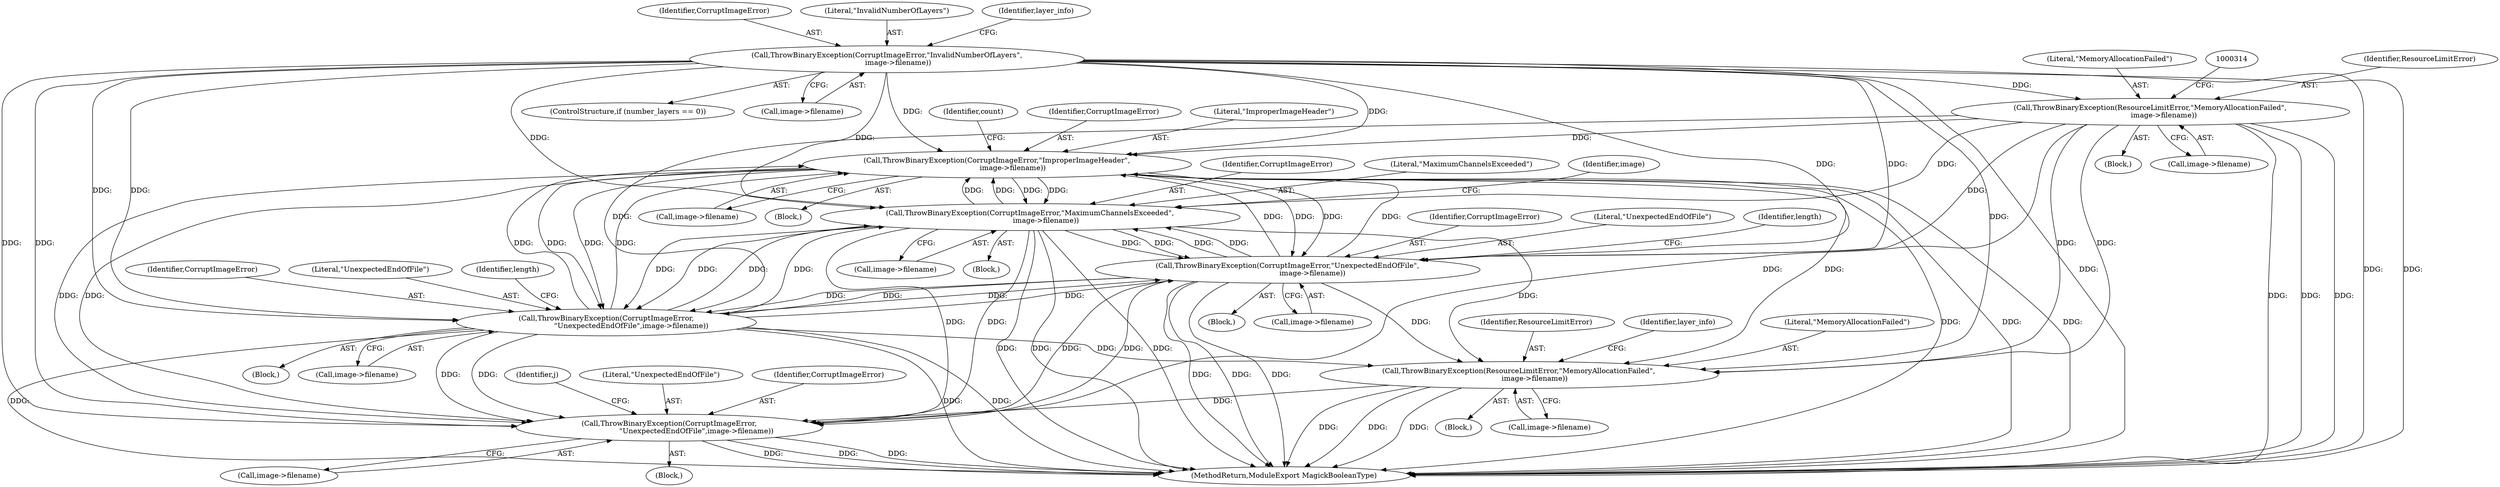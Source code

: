 digraph "0_ImageMagick_d4ec73f866a7c42a2e7f301fcd696e5cb7a7d3ab_1@pointer" {
"1001356" [label="(Call,ThrowBinaryException(ResourceLimitError,\"MemoryAllocationFailed\",\n              image->filename))"];
"1000307" [label="(Call,ThrowBinaryException(ResourceLimitError,\"MemoryAllocationFailed\",\n            image->filename))"];
"1000271" [label="(Call,ThrowBinaryException(CorruptImageError,\"InvalidNumberOfLayers\",\n          image->filename))"];
"1000627" [label="(Call,ThrowBinaryException(CorruptImageError,\"ImproperImageHeader\",\n              image->filename))"];
"1000442" [label="(Call,ThrowBinaryException(CorruptImageError,\"MaximumChannelsExceeded\",\n              image->filename))"];
"1001027" [label="(Call,ThrowBinaryException(CorruptImageError,\"UnexpectedEndOfFile\",\n                      image->filename))"];
"1001190" [label="(Call,ThrowBinaryException(CorruptImageError,\n                      \"UnexpectedEndOfFile\",image->filename))"];
"1001464" [label="(Call,ThrowBinaryException(CorruptImageError,\n                        \"UnexpectedEndOfFile\",image->filename))"];
"1000294" [label="(Block,)"];
"1000272" [label="(Identifier,CorruptImageError)"];
"1001440" [label="(Identifier,j)"];
"1001357" [label="(Identifier,ResourceLimitError)"];
"1000445" [label="(Call,image->filename)"];
"1000443" [label="(Identifier,CorruptImageError)"];
"1001193" [label="(Call,image->filename)"];
"1000634" [label="(Identifier,count)"];
"1001028" [label="(Identifier,CorruptImageError)"];
"1000273" [label="(Literal,\"InvalidNumberOfLayers\")"];
"1001356" [label="(Call,ThrowBinaryException(ResourceLimitError,\"MemoryAllocationFailed\",\n              image->filename))"];
"1000436" [label="(Block,)"];
"1001466" [label="(Literal,\"UnexpectedEndOfFile\")"];
"1000267" [label="(ControlStructure,if (number_layers == 0))"];
"1001458" [label="(Block,)"];
"1000627" [label="(Call,ThrowBinaryException(CorruptImageError,\"ImproperImageHeader\",\n              image->filename))"];
"1001027" [label="(Call,ThrowBinaryException(CorruptImageError,\"UnexpectedEndOfFile\",\n                      image->filename))"];
"1000308" [label="(Identifier,ResourceLimitError)"];
"1000630" [label="(Call,image->filename)"];
"1001366" [label="(Identifier,layer_info)"];
"1000628" [label="(Identifier,CorruptImageError)"];
"1001464" [label="(Call,ThrowBinaryException(CorruptImageError,\n                        \"UnexpectedEndOfFile\",image->filename))"];
"1001190" [label="(Call,ThrowBinaryException(CorruptImageError,\n                      \"UnexpectedEndOfFile\",image->filename))"];
"1001191" [label="(Identifier,CorruptImageError)"];
"1000310" [label="(Call,image->filename)"];
"1000442" [label="(Call,ThrowBinaryException(CorruptImageError,\"MaximumChannelsExceeded\",\n              image->filename))"];
"1001359" [label="(Call,image->filename)"];
"1001358" [label="(Literal,\"MemoryAllocationFailed\")"];
"1000309" [label="(Literal,\"MemoryAllocationFailed\")"];
"1000274" [label="(Call,image->filename)"];
"1001666" [label="(MethodReturn,ModuleExport MagickBooleanType)"];
"1000608" [label="(Block,)"];
"1000629" [label="(Literal,\"ImproperImageHeader\")"];
"1001021" [label="(Block,)"];
"1001029" [label="(Literal,\"UnexpectedEndOfFile\")"];
"1001192" [label="(Literal,\"UnexpectedEndOfFile\")"];
"1000271" [label="(Call,ThrowBinaryException(CorruptImageError,\"InvalidNumberOfLayers\",\n          image->filename))"];
"1001030" [label="(Call,image->filename)"];
"1001467" [label="(Call,image->filename)"];
"1001335" [label="(Block,)"];
"1001197" [label="(Identifier,length)"];
"1000307" [label="(Call,ThrowBinaryException(ResourceLimitError,\"MemoryAllocationFailed\",\n            image->filename))"];
"1001184" [label="(Block,)"];
"1000278" [label="(Identifier,layer_info)"];
"1000444" [label="(Literal,\"MaximumChannelsExceeded\")"];
"1001465" [label="(Identifier,CorruptImageError)"];
"1000451" [label="(Identifier,image)"];
"1001034" [label="(Identifier,length)"];
"1001356" -> "1001335"  [label="AST: "];
"1001356" -> "1001359"  [label="CFG: "];
"1001357" -> "1001356"  [label="AST: "];
"1001358" -> "1001356"  [label="AST: "];
"1001359" -> "1001356"  [label="AST: "];
"1001366" -> "1001356"  [label="CFG: "];
"1001356" -> "1001666"  [label="DDG: "];
"1001356" -> "1001666"  [label="DDG: "];
"1001356" -> "1001666"  [label="DDG: "];
"1000307" -> "1001356"  [label="DDG: "];
"1000307" -> "1001356"  [label="DDG: "];
"1000627" -> "1001356"  [label="DDG: "];
"1000271" -> "1001356"  [label="DDG: "];
"1000442" -> "1001356"  [label="DDG: "];
"1001027" -> "1001356"  [label="DDG: "];
"1001190" -> "1001356"  [label="DDG: "];
"1001356" -> "1001464"  [label="DDG: "];
"1000307" -> "1000294"  [label="AST: "];
"1000307" -> "1000310"  [label="CFG: "];
"1000308" -> "1000307"  [label="AST: "];
"1000309" -> "1000307"  [label="AST: "];
"1000310" -> "1000307"  [label="AST: "];
"1000314" -> "1000307"  [label="CFG: "];
"1000307" -> "1001666"  [label="DDG: "];
"1000307" -> "1001666"  [label="DDG: "];
"1000307" -> "1001666"  [label="DDG: "];
"1000271" -> "1000307"  [label="DDG: "];
"1000307" -> "1000442"  [label="DDG: "];
"1000307" -> "1000627"  [label="DDG: "];
"1000307" -> "1001027"  [label="DDG: "];
"1000307" -> "1001190"  [label="DDG: "];
"1000307" -> "1001464"  [label="DDG: "];
"1000271" -> "1000267"  [label="AST: "];
"1000271" -> "1000274"  [label="CFG: "];
"1000272" -> "1000271"  [label="AST: "];
"1000273" -> "1000271"  [label="AST: "];
"1000274" -> "1000271"  [label="AST: "];
"1000278" -> "1000271"  [label="CFG: "];
"1000271" -> "1001666"  [label="DDG: "];
"1000271" -> "1001666"  [label="DDG: "];
"1000271" -> "1001666"  [label="DDG: "];
"1000271" -> "1000442"  [label="DDG: "];
"1000271" -> "1000442"  [label="DDG: "];
"1000271" -> "1000627"  [label="DDG: "];
"1000271" -> "1000627"  [label="DDG: "];
"1000271" -> "1001027"  [label="DDG: "];
"1000271" -> "1001027"  [label="DDG: "];
"1000271" -> "1001190"  [label="DDG: "];
"1000271" -> "1001190"  [label="DDG: "];
"1000271" -> "1001464"  [label="DDG: "];
"1000271" -> "1001464"  [label="DDG: "];
"1000627" -> "1000608"  [label="AST: "];
"1000627" -> "1000630"  [label="CFG: "];
"1000628" -> "1000627"  [label="AST: "];
"1000629" -> "1000627"  [label="AST: "];
"1000630" -> "1000627"  [label="AST: "];
"1000634" -> "1000627"  [label="CFG: "];
"1000627" -> "1001666"  [label="DDG: "];
"1000627" -> "1001666"  [label="DDG: "];
"1000627" -> "1001666"  [label="DDG: "];
"1000627" -> "1000442"  [label="DDG: "];
"1000627" -> "1000442"  [label="DDG: "];
"1000442" -> "1000627"  [label="DDG: "];
"1000442" -> "1000627"  [label="DDG: "];
"1001027" -> "1000627"  [label="DDG: "];
"1001027" -> "1000627"  [label="DDG: "];
"1001190" -> "1000627"  [label="DDG: "];
"1001190" -> "1000627"  [label="DDG: "];
"1000627" -> "1001027"  [label="DDG: "];
"1000627" -> "1001027"  [label="DDG: "];
"1000627" -> "1001190"  [label="DDG: "];
"1000627" -> "1001190"  [label="DDG: "];
"1000627" -> "1001464"  [label="DDG: "];
"1000627" -> "1001464"  [label="DDG: "];
"1000442" -> "1000436"  [label="AST: "];
"1000442" -> "1000445"  [label="CFG: "];
"1000443" -> "1000442"  [label="AST: "];
"1000444" -> "1000442"  [label="AST: "];
"1000445" -> "1000442"  [label="AST: "];
"1000451" -> "1000442"  [label="CFG: "];
"1000442" -> "1001666"  [label="DDG: "];
"1000442" -> "1001666"  [label="DDG: "];
"1000442" -> "1001666"  [label="DDG: "];
"1001027" -> "1000442"  [label="DDG: "];
"1001027" -> "1000442"  [label="DDG: "];
"1001190" -> "1000442"  [label="DDG: "];
"1001190" -> "1000442"  [label="DDG: "];
"1000442" -> "1001027"  [label="DDG: "];
"1000442" -> "1001027"  [label="DDG: "];
"1000442" -> "1001190"  [label="DDG: "];
"1000442" -> "1001190"  [label="DDG: "];
"1000442" -> "1001464"  [label="DDG: "];
"1000442" -> "1001464"  [label="DDG: "];
"1001027" -> "1001021"  [label="AST: "];
"1001027" -> "1001030"  [label="CFG: "];
"1001028" -> "1001027"  [label="AST: "];
"1001029" -> "1001027"  [label="AST: "];
"1001030" -> "1001027"  [label="AST: "];
"1001034" -> "1001027"  [label="CFG: "];
"1001027" -> "1001666"  [label="DDG: "];
"1001027" -> "1001666"  [label="DDG: "];
"1001027" -> "1001666"  [label="DDG: "];
"1001190" -> "1001027"  [label="DDG: "];
"1001190" -> "1001027"  [label="DDG: "];
"1001027" -> "1001190"  [label="DDG: "];
"1001027" -> "1001190"  [label="DDG: "];
"1001027" -> "1001464"  [label="DDG: "];
"1001027" -> "1001464"  [label="DDG: "];
"1001190" -> "1001184"  [label="AST: "];
"1001190" -> "1001193"  [label="CFG: "];
"1001191" -> "1001190"  [label="AST: "];
"1001192" -> "1001190"  [label="AST: "];
"1001193" -> "1001190"  [label="AST: "];
"1001197" -> "1001190"  [label="CFG: "];
"1001190" -> "1001666"  [label="DDG: "];
"1001190" -> "1001666"  [label="DDG: "];
"1001190" -> "1001666"  [label="DDG: "];
"1001190" -> "1001464"  [label="DDG: "];
"1001190" -> "1001464"  [label="DDG: "];
"1001464" -> "1001458"  [label="AST: "];
"1001464" -> "1001467"  [label="CFG: "];
"1001465" -> "1001464"  [label="AST: "];
"1001466" -> "1001464"  [label="AST: "];
"1001467" -> "1001464"  [label="AST: "];
"1001440" -> "1001464"  [label="CFG: "];
"1001464" -> "1001666"  [label="DDG: "];
"1001464" -> "1001666"  [label="DDG: "];
"1001464" -> "1001666"  [label="DDG: "];
}
